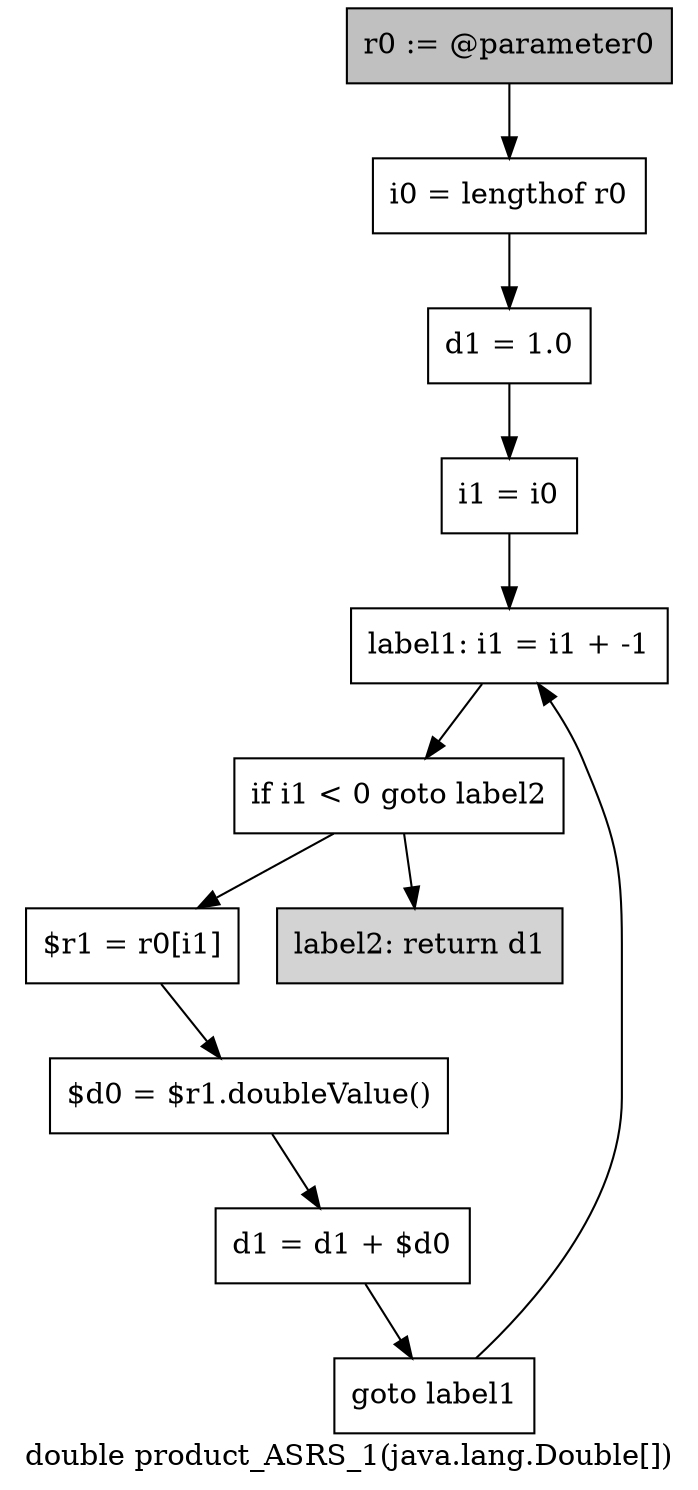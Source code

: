 digraph "double product_ASRS_1(java.lang.Double[])" {
    label="double product_ASRS_1(java.lang.Double[])";
    node [shape=box];
    "0" [style=filled,fillcolor=gray,label="r0 := @parameter0",];
    "1" [label="i0 = lengthof r0",];
    "0"->"1";
    "2" [label="d1 = 1.0",];
    "1"->"2";
    "3" [label="i1 = i0",];
    "2"->"3";
    "4" [label="label1: i1 = i1 + -1",];
    "3"->"4";
    "5" [label="if i1 < 0 goto label2",];
    "4"->"5";
    "6" [label="$r1 = r0[i1]",];
    "5"->"6";
    "10" [style=filled,fillcolor=lightgray,label="label2: return d1",];
    "5"->"10";
    "7" [label="$d0 = $r1.doubleValue()",];
    "6"->"7";
    "8" [label="d1 = d1 + $d0",];
    "7"->"8";
    "9" [label="goto label1",];
    "8"->"9";
    "9"->"4";
}

